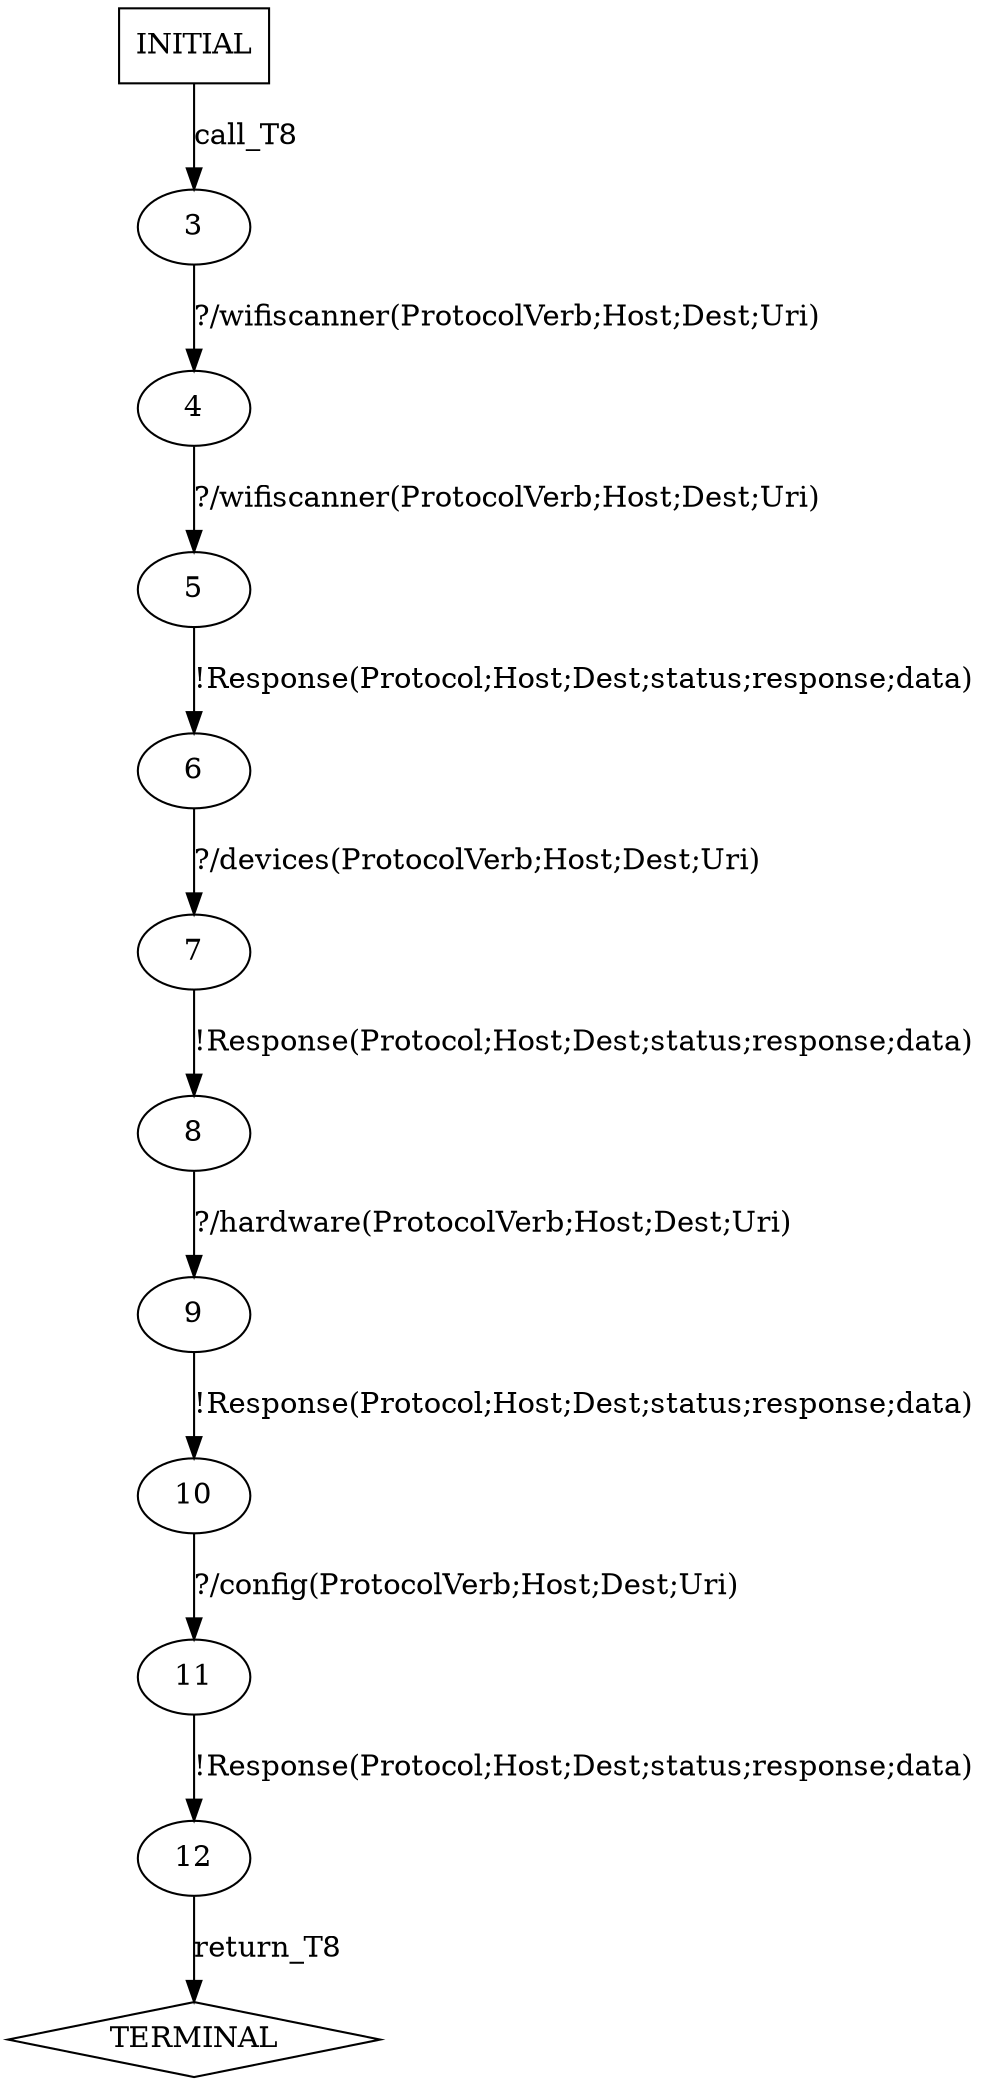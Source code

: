 digraph G {
  0 [label="INITIAL",shape=box];
  1 [label="TERMINAL",shape=diamond];
  3 [label="3"];
  4 [label="4"];
  5 [label="5"];
  6 [label="6"];
  7 [label="7"];
  8 [label="8"];
  9 [label="9"];
  10 [label="10"];
  11 [label="11"];
  12 [label="12"];
0->3 [label="call_T8"];
3->4 [label="?/wifiscanner(ProtocolVerb;Host;Dest;Uri)"];
4->5 [label="?/wifiscanner(ProtocolVerb;Host;Dest;Uri)"];
5->6 [label="!Response(Protocol;Host;Dest;status;response;data)"];
6->7 [label="?/devices(ProtocolVerb;Host;Dest;Uri)"];
7->8 [label="!Response(Protocol;Host;Dest;status;response;data)"];
8->9 [label="?/hardware(ProtocolVerb;Host;Dest;Uri)"];
9->10 [label="!Response(Protocol;Host;Dest;status;response;data)"];
10->11 [label="?/config(ProtocolVerb;Host;Dest;Uri)"];
11->12 [label="!Response(Protocol;Host;Dest;status;response;data)"];
12->1 [label="return_T8"];
}
